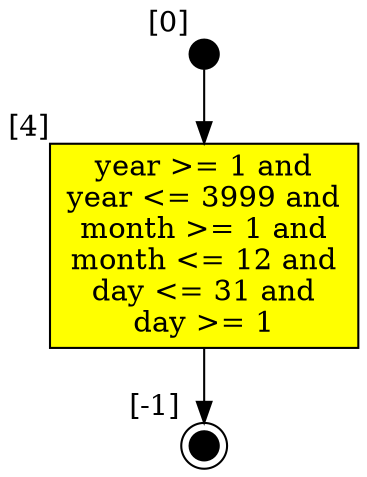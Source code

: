 digraph CLG {
  3 [style=filled, fillcolor=black, shape="circle", label="", fixedsize=true, width=.2, height=.2, xlabel="[0]"];
  4 [shape="box", label="year >= 1 and
year <= 3999 and
month >= 1 and
month <= 12 and
day <= 31 and
day >= 1
", style=filled, fillcolor=yellow, xlabel="[4]"];
  5 [style=filled, fillcolor=black, shape="doublecircle", label="", fixedsize=true, width=.2, height=.2, xlabel="[-1]"];
  3 -> 4;
  4 -> 5;
}

